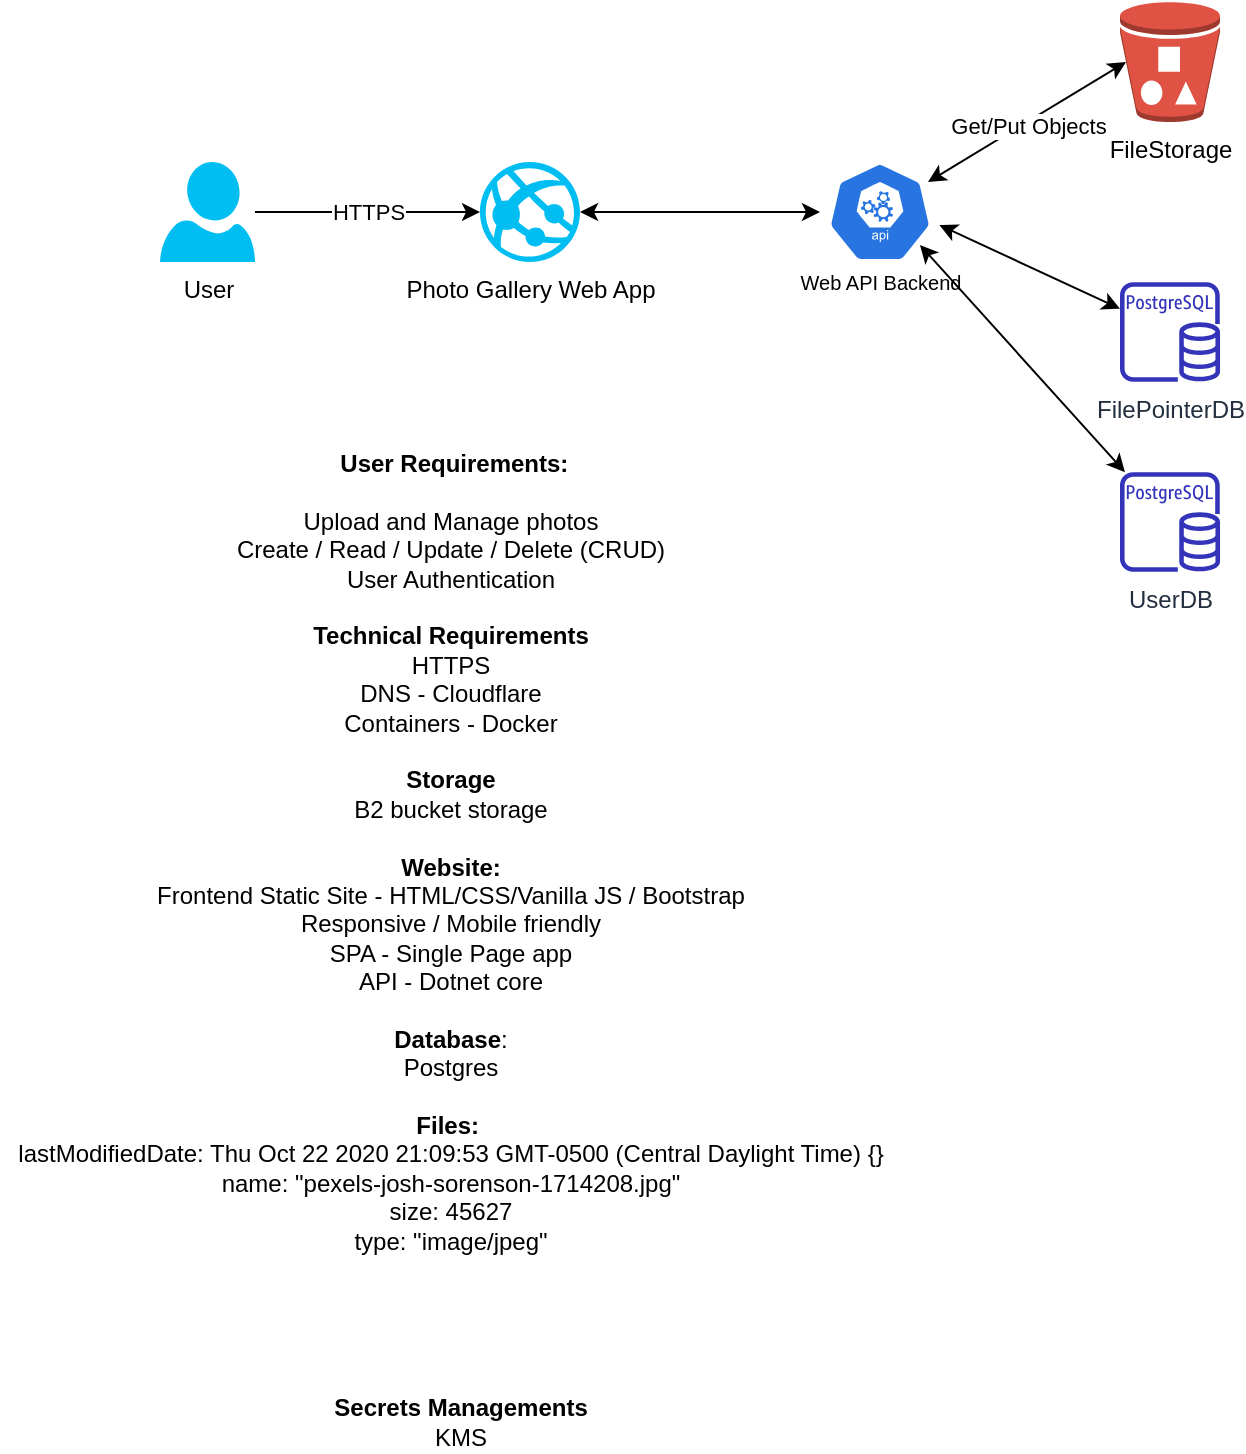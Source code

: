 <mxfile version="13.8.1" type="github"><diagram id="SdEUdQP3NaQom3tk-zJ8" name="Page-1"><mxGraphModel dx="1135" dy="682" grid="1" gridSize="10" guides="1" tooltips="1" connect="1" arrows="1" fold="1" page="1" pageScale="1" pageWidth="850" pageHeight="1100" math="0" shadow="0"><root><mxCell id="0"/><mxCell id="1" parent="0"/><mxCell id="qUQiMthkq-H-LiXFpkaw-1" value="&lt;b&gt;&amp;nbsp;User Requirements:&lt;br&gt;&lt;/b&gt;&amp;nbsp;&lt;br&gt;Upload and Manage photos&lt;br&gt;Create / Read / Update / Delete (CRUD)&lt;br&gt;User Authentication&lt;br&gt;&lt;br&gt;&lt;b&gt;Technical Requirements&lt;br&gt;&lt;/b&gt;HTTPS&lt;br&gt;DNS - Cloudflare&lt;br&gt;Containers - Docker&lt;br&gt;&lt;br&gt;&lt;b&gt;Storage&lt;/b&gt;&lt;br&gt;B2 bucket storage&lt;br&gt;&lt;br&gt;&lt;b&gt;Website:&lt;br&gt;&lt;/b&gt;Frontend Static Site - HTML/CSS/Vanilla JS / Bootstrap&lt;br&gt;Responsive / Mobile friendly&lt;br&gt;SPA - Single Page app&lt;br&gt;API - Dotnet core&lt;br&gt;&lt;br&gt;&lt;b&gt;Database&lt;/b&gt;:&lt;br&gt;Postgres&lt;br&gt;&lt;br&gt;&lt;b&gt;Files:&amp;nbsp;&lt;br&gt;&lt;/b&gt;&lt;span&gt;lastModifiedDate: Thu Oct 22 2020 21:09:53 GMT-0500 (Central Daylight Time) {}&lt;/span&gt;&lt;div&gt;name: &quot;pexels-josh-sorenson-1714208.jpg&quot;&lt;/div&gt;&lt;div&gt;size: 45627&lt;/div&gt;&lt;div&gt;type: &quot;image/jpeg&quot;&lt;/div&gt;" style="text;html=1;resizable=0;autosize=1;align=center;verticalAlign=middle;points=[];fillColor=none;strokeColor=none;rounded=0;" vertex="1" parent="1"><mxGeometry x="80" y="320" width="450" height="390" as="geometry"/></mxCell><mxCell id="qUQiMthkq-H-LiXFpkaw-6" value="HTTPS" style="edgeStyle=orthogonalEdgeStyle;rounded=0;orthogonalLoop=1;jettySize=auto;html=1;entryX=0;entryY=0.5;entryDx=0;entryDy=0;entryPerimeter=0;" edge="1" parent="1" source="qUQiMthkq-H-LiXFpkaw-2" target="qUQiMthkq-H-LiXFpkaw-3"><mxGeometry relative="1" as="geometry"/></mxCell><mxCell id="qUQiMthkq-H-LiXFpkaw-2" value="User" style="verticalLabelPosition=bottom;html=1;verticalAlign=top;align=center;strokeColor=none;fillColor=#00BEF2;shape=mxgraph.azure.user;" vertex="1" parent="1"><mxGeometry x="160" y="170" width="47.5" height="50" as="geometry"/></mxCell><mxCell id="qUQiMthkq-H-LiXFpkaw-3" value="Photo Gallery Web App" style="verticalLabelPosition=bottom;html=1;verticalAlign=top;align=center;strokeColor=none;fillColor=#00BEF2;shape=mxgraph.azure.azure_website;pointerEvents=1;" vertex="1" parent="1"><mxGeometry x="320" y="170" width="50" height="50" as="geometry"/></mxCell><mxCell id="qUQiMthkq-H-LiXFpkaw-8" value="FileStorage" style="outlineConnect=0;dashed=0;verticalLabelPosition=bottom;verticalAlign=top;align=center;html=1;shape=mxgraph.aws3.bucket_with_objects;fillColor=#E05243;gradientColor=none;" vertex="1" parent="1"><mxGeometry x="640" y="90" width="50" height="60" as="geometry"/></mxCell><mxCell id="qUQiMthkq-H-LiXFpkaw-9" value="" style="endArrow=classic;startArrow=classic;html=1;entryX=0.06;entryY=0.5;entryDx=0;entryDy=0;entryPerimeter=0;exitX=0.9;exitY=0.2;exitDx=0;exitDy=0;exitPerimeter=0;" edge="1" parent="1" source="qUQiMthkq-H-LiXFpkaw-11" target="qUQiMthkq-H-LiXFpkaw-8"><mxGeometry width="50" height="50" relative="1" as="geometry"><mxPoint x="400" y="260" as="sourcePoint"/><mxPoint x="450" y="210" as="targetPoint"/></mxGeometry></mxCell><mxCell id="qUQiMthkq-H-LiXFpkaw-10" value="Get/Put Objects" style="edgeLabel;html=1;align=center;verticalAlign=middle;resizable=0;points=[];" vertex="1" connectable="0" parent="qUQiMthkq-H-LiXFpkaw-9"><mxGeometry x="-0.014" y="-2" relative="1" as="geometry"><mxPoint as="offset"/></mxGeometry></mxCell><mxCell id="qUQiMthkq-H-LiXFpkaw-11" value="" style="html=1;dashed=0;whitespace=wrap;fillColor=#2875E2;strokeColor=#ffffff;points=[[0.005,0.63,0],[0.1,0.2,0],[0.9,0.2,0],[0.5,0,0],[0.995,0.63,0],[0.72,0.99,0],[0.5,1,0],[0.28,0.99,0]];shape=mxgraph.kubernetes.icon;prIcon=api" vertex="1" parent="1"><mxGeometry x="490" y="170" width="60" height="50" as="geometry"/></mxCell><mxCell id="qUQiMthkq-H-LiXFpkaw-12" value="" style="endArrow=classic;startArrow=classic;html=1;exitX=1;exitY=0.5;exitDx=0;exitDy=0;exitPerimeter=0;" edge="1" parent="1" source="qUQiMthkq-H-LiXFpkaw-3"><mxGeometry width="50" height="50" relative="1" as="geometry"><mxPoint x="400" y="240" as="sourcePoint"/><mxPoint x="490" y="195" as="targetPoint"/></mxGeometry></mxCell><mxCell id="qUQiMthkq-H-LiXFpkaw-13" value="&lt;font style=&quot;font-size: 10px&quot;&gt;Web API Backend&lt;/font&gt;" style="text;html=1;resizable=0;autosize=1;align=center;verticalAlign=middle;points=[];fillColor=none;strokeColor=none;rounded=0;" vertex="1" parent="1"><mxGeometry x="470" y="220" width="100" height="20" as="geometry"/></mxCell><mxCell id="qUQiMthkq-H-LiXFpkaw-14" value="FilePointerDB" style="outlineConnect=0;fontColor=#232F3E;gradientColor=none;fillColor=#3334B9;strokeColor=none;dashed=0;verticalLabelPosition=bottom;verticalAlign=top;align=center;html=1;fontSize=12;fontStyle=0;aspect=fixed;pointerEvents=1;shape=mxgraph.aws4.rds_postgresql_instance;" vertex="1" parent="1"><mxGeometry x="640" y="230" width="50" height="50" as="geometry"/></mxCell><mxCell id="qUQiMthkq-H-LiXFpkaw-16" value="UserDB" style="outlineConnect=0;fontColor=#232F3E;gradientColor=none;fillColor=#3334B9;strokeColor=none;dashed=0;verticalLabelPosition=bottom;verticalAlign=top;align=center;html=1;fontSize=12;fontStyle=0;aspect=fixed;pointerEvents=1;shape=mxgraph.aws4.rds_postgresql_instance;" vertex="1" parent="1"><mxGeometry x="640" y="325" width="50" height="50" as="geometry"/></mxCell><mxCell id="qUQiMthkq-H-LiXFpkaw-19" value="" style="endArrow=classic;startArrow=classic;html=1;entryX=0.995;entryY=0.63;entryDx=0;entryDy=0;entryPerimeter=0;" edge="1" parent="1" source="qUQiMthkq-H-LiXFpkaw-14" target="qUQiMthkq-H-LiXFpkaw-11"><mxGeometry width="50" height="50" relative="1" as="geometry"><mxPoint x="550" y="350" as="sourcePoint"/><mxPoint x="600" y="300" as="targetPoint"/></mxGeometry></mxCell><mxCell id="qUQiMthkq-H-LiXFpkaw-20" value="" style="endArrow=classic;startArrow=classic;html=1;entryX=0.833;entryY=0.83;entryDx=0;entryDy=0;entryPerimeter=0;" edge="1" parent="1" source="qUQiMthkq-H-LiXFpkaw-16" target="qUQiMthkq-H-LiXFpkaw-11"><mxGeometry width="50" height="50" relative="1" as="geometry"><mxPoint x="650" y="253.4" as="sourcePoint"/><mxPoint x="559.7" y="211.5" as="targetPoint"/></mxGeometry></mxCell><mxCell id="qUQiMthkq-H-LiXFpkaw-22" value="&lt;b&gt;Secrets Managements&lt;/b&gt;&lt;br&gt;KMS" style="text;html=1;resizable=0;autosize=1;align=center;verticalAlign=middle;points=[];fillColor=none;strokeColor=none;rounded=0;" vertex="1" parent="1"><mxGeometry x="240" y="785" width="140" height="30" as="geometry"/></mxCell></root></mxGraphModel></diagram></mxfile>